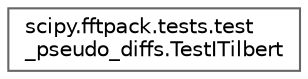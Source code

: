 digraph "Graphical Class Hierarchy"
{
 // LATEX_PDF_SIZE
  bgcolor="transparent";
  edge [fontname=Helvetica,fontsize=10,labelfontname=Helvetica,labelfontsize=10];
  node [fontname=Helvetica,fontsize=10,shape=box,height=0.2,width=0.4];
  rankdir="LR";
  Node0 [id="Node000000",label="scipy.fftpack.tests.test\l_pseudo_diffs.TestITilbert",height=0.2,width=0.4,color="grey40", fillcolor="white", style="filled",URL="$d9/d29/classscipy_1_1fftpack_1_1tests_1_1test__pseudo__diffs_1_1TestITilbert.html",tooltip=" "];
}
